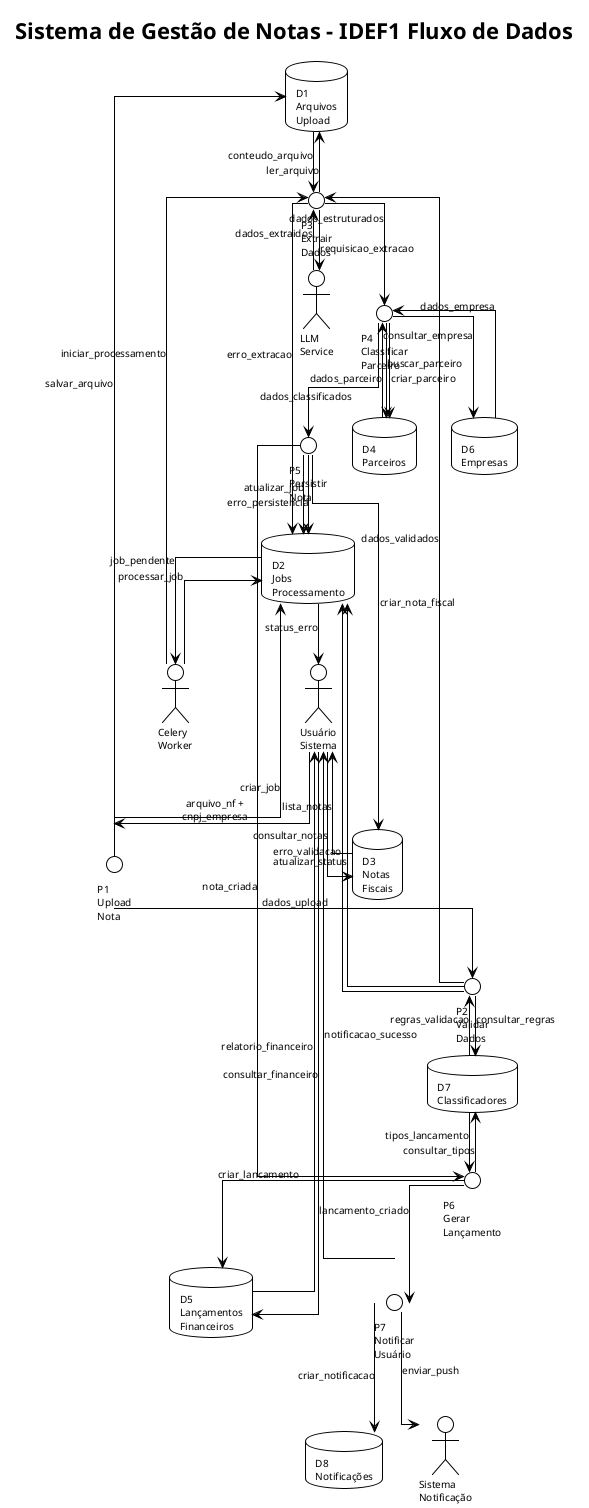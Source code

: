 @startuml IDEF1_FluxoDados
!theme plain
skinparam backgroundColor white
skinparam defaultFontName Arial
skinparam defaultFontSize 10
skinparam linetype ortho

title Sistema de Gestão de Notas - IDEF1 Fluxo de Dados

' Armazenamentos de dados (Data Stores)
database "D1\nArquivos\nUpload" as D1
database "D2\nJobs\nProcessamento" as D2
database "D3\nNotas\nFiscais" as D3
database "D4\nParceiros" as D4
database "D5\nLançamentos\nFinanceiros" as D5
database "D6\nEmpresas" as D6
database "D7\nClassificadores" as D7
database "D8\nNotificações" as D8

' Entidades externas
actor "Usuário\nSistema" as user
actor "Celery\nWorker" as worker
actor "LLM\nService" as llm
actor "Sistema\nNotificação" as notif

' Processos
circle "P1\nUpload\nNota" as P1
circle "P2\nValidar\nDados" as P2
circle "P3\nExtrair\nDados" as P3
circle "P4\nClassificar\nParceiro" as P4
circle "P5\nPersistir\nNota" as P5
circle "P6\nGerar\nLançamento" as P6
circle "P7\nNotificar\nUsuário" as P7

' Fluxos de dados - Upload e Validação
user --> P1 : arquivo_nf +\ncnpj_empresa
P1 --> D1 : salvar_arquivo
P1 --> D2 : criar_job
P1 --> P2 : dados_upload

' Fluxos de dados - Validação
P2 --> D2 : atualizar_status
P2 --> D7 : consultar_regras
D7 --> P2 : regras_validacao
P2 --> P3 : dados_validados

' Fluxos de dados - Extração
P3 --> D1 : ler_arquivo
D1 --> P3 : conteudo_arquivo
P3 --> llm : requisicao_extracao
llm --> P3 : dados_extraidos
P3 --> P4 : dados_estruturados

' Fluxos de dados - Classificação
P4 --> D6 : consultar_empresa
D6 --> P4 : dados_empresa
P4 --> D4 : buscar_parceiro
D4 --> P4 : dados_parceiro
P4 --> D4 : criar_parceiro
P4 --> P5 : dados_classificados

' Fluxos de dados - Persistência
P5 --> D3 : criar_nota_fiscal
P5 --> D2 : atualizar_job
P5 --> P6 : nota_criada

' Fluxos de dados - Lançamento Financeiro
P6 --> D7 : consultar_tipos
D7 --> P6 : tipos_lancamento
P6 --> D5 : criar_lancamento
P6 --> P7 : lancamento_criado

' Fluxos de dados - Notificação
P7 --> D8 : criar_notificacao
P7 --> notif : enviar_push
P7 --> user : notificacao_sucesso

' Fluxos de consulta/relatório
user --> D3 : consultar_notas
D3 --> user : lista_notas
user --> D5 : consultar_financeiro
D5 --> user : relatorio_financeiro

' Fluxos de monitoramento
worker --> D2 : processar_job
D2 --> worker : job_pendente
worker --> P3 : iniciar_processamento

' Fluxos de erro
P2 --> D2 : erro_validacao
P3 --> D2 : erro_extracao
P5 --> D2 : erro_persistencia
D2 --> user : status_erro

@enduml